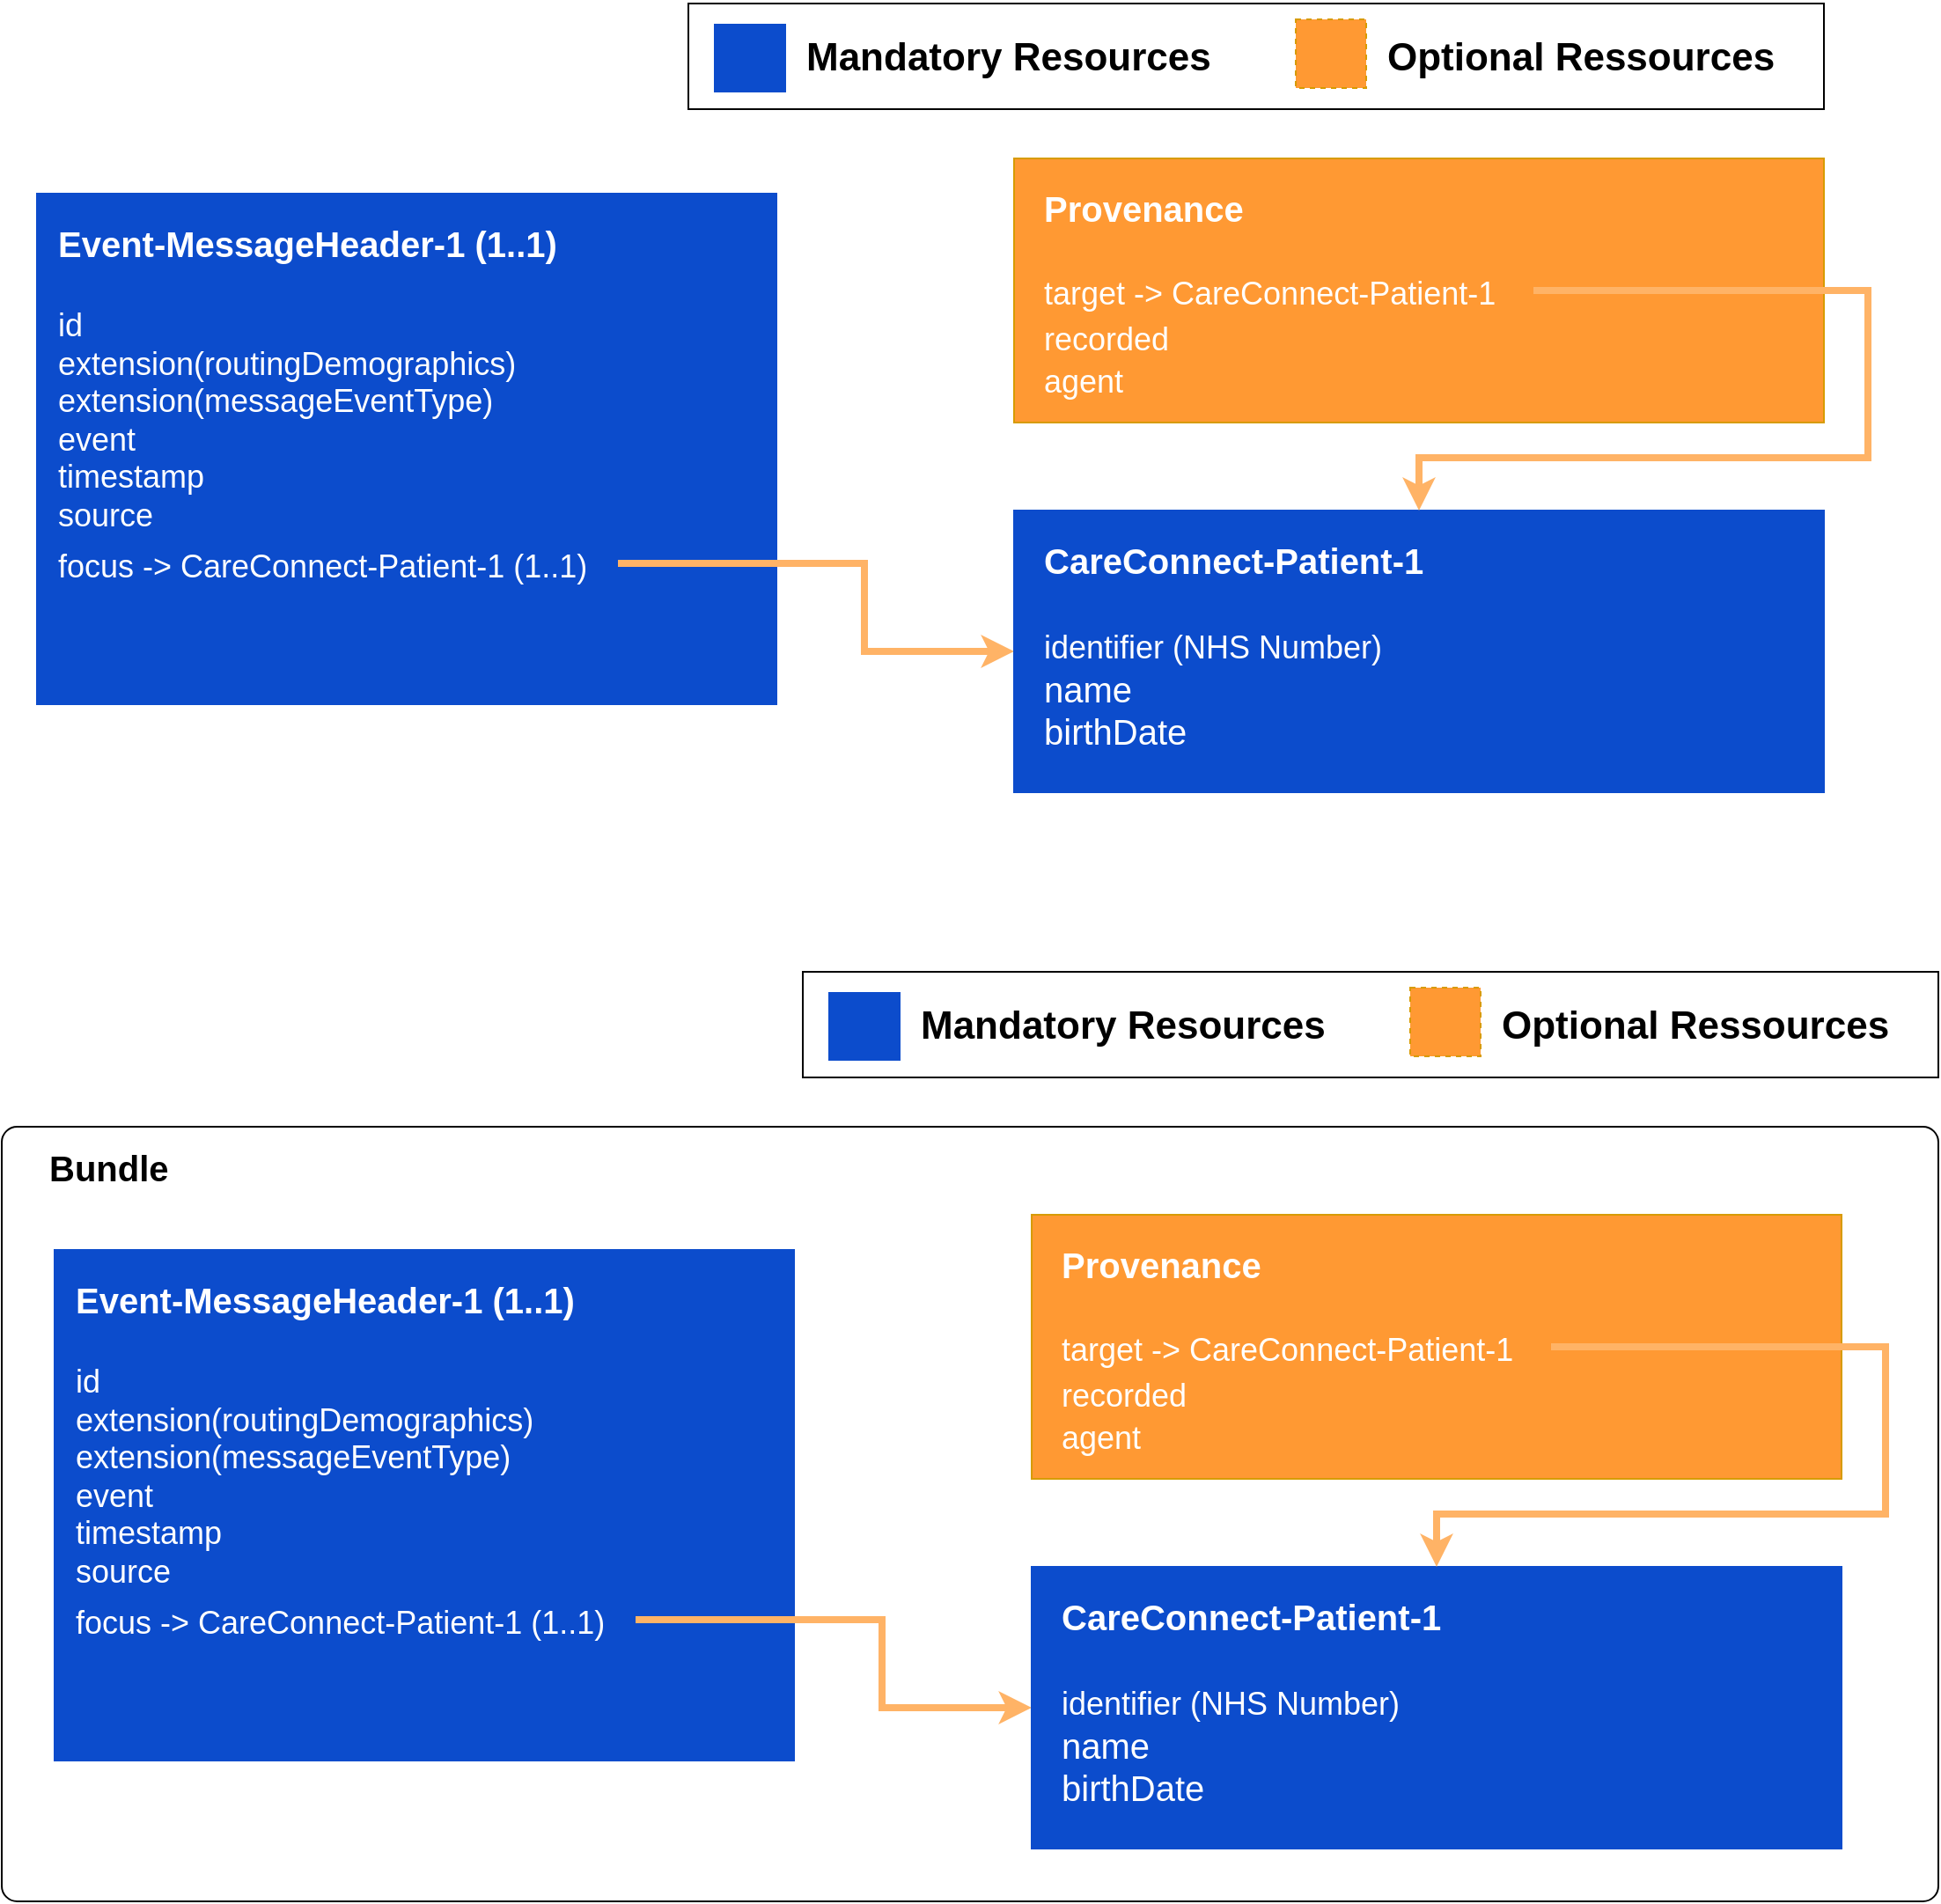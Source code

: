 <mxfile version="13.6.2" type="device"><diagram id="b6cc2b64-dc74-26d6-7d0d-ee15ff615bd6" name="Page-1"><mxGraphModel dx="1673" dy="979" grid="1" gridSize="10" guides="1" tooltips="1" connect="1" arrows="1" fold="1" page="1" pageScale="1" pageWidth="850" pageHeight="1100" background="#ffffff" math="0" shadow="0"><root><mxCell id="0"/><mxCell id="1" parent="0"/><mxCell id="SnMZFQNlkm9HARNQfOUu-14" value="Bundle" style="rounded=1;whiteSpace=wrap;html=1;arcSize=2;spacingTop=5;spacingLeft=25;verticalAlign=top;align=left;fontSize=20;fontStyle=1" vertex="1" parent="1"><mxGeometry x="300" y="1020" width="1100" height="440" as="geometry"/></mxCell><mxCell id="tlgR0EKRQ9yQIr35-QMX-92" value="" style="rounded=0;whiteSpace=wrap;html=1;strokeColor=#000000;strokeWidth=1;fillColor=none;gradientColor=none;fontSize=90;fontColor=#000000;align=left;" parent="1" vertex="1"><mxGeometry x="690" y="382" width="645" height="60" as="geometry"/></mxCell><mxCell id="tlgR0EKRQ9yQIr35-QMX-93" value="&lt;br style=&quot;font-size: 20px&quot;&gt;" style="rounded=0;whiteSpace=wrap;html=1;fillColor=#FF9933;fontColor=#000000;verticalAlign=top;align=left;fontSize=20;spacingLeft=10;spacingTop=10;spacingBottom=10;spacingRight=10;fontStyle=1;gradientDirection=east;dashed=1;strokeColor=#D79B00;" parent="1" vertex="1"><mxGeometry x="1035" y="391" width="40" height="39" as="geometry"/></mxCell><mxCell id="tlgR0EKRQ9yQIr35-QMX-94" value="&lt;br style=&quot;font-size: 20px&quot;&gt;" style="rounded=0;whiteSpace=wrap;html=1;fillColor=#0C4CCC;strokeColor=#0C4CCC;fontColor=#FFFFFF;verticalAlign=top;align=left;fontSize=20;spacingLeft=10;spacingTop=10;spacingBottom=10;spacingRight=10;fontStyle=1" parent="1" vertex="1"><mxGeometry x="705" y="394" width="40" height="38" as="geometry"/></mxCell><mxCell id="tlgR0EKRQ9yQIr35-QMX-95" value="Optional Ressources" style="text;html=1;strokeColor=none;fillColor=none;align=left;verticalAlign=middle;whiteSpace=wrap;rounded=0;dashed=1;fontSize=22;fontColor=#000000;fontStyle=1" parent="1" vertex="1"><mxGeometry x="1085" y="380" width="245" height="65" as="geometry"/></mxCell><mxCell id="tlgR0EKRQ9yQIr35-QMX-96" value="&lt;div style=&quot;text-align: left&quot;&gt;&lt;span&gt;Mandatory Resources&lt;/span&gt;&lt;/div&gt;" style="text;html=1;strokeColor=none;fillColor=none;align=left;verticalAlign=middle;whiteSpace=wrap;rounded=0;dashed=1;fontSize=22;fontColor=#000000;fontStyle=1" parent="1" vertex="1"><mxGeometry x="755" y="380" width="245" height="65" as="geometry"/></mxCell><mxCell id="tlgR0EKRQ9yQIr35-QMX-97" value="Event-MessageHeader-1 (1..1)" style="rounded=0;whiteSpace=wrap;html=1;fillColor=#0C4CCC;strokeColor=#0C4CCC;fontColor=#FFFFFF;verticalAlign=top;align=left;fontSize=20;spacingLeft=10;spacingTop=10;spacingBottom=10;spacingRight=10;fontStyle=1" parent="1" vertex="1"><mxGeometry x="320" y="490" width="420" height="290" as="geometry"/></mxCell><mxCell id="tlgR0EKRQ9yQIr35-QMX-98" style="edgeStyle=orthogonalEdgeStyle;rounded=0;orthogonalLoop=1;jettySize=auto;html=1;entryX=0;entryY=0.5;entryDx=0;entryDy=0;fillColor=#fff2cc;strokeColor=#FFB366;strokeWidth=4;exitX=1;exitY=0.5;exitDx=0;exitDy=0;" parent="1" source="tlgR0EKRQ9yQIr35-QMX-99" target="tlgR0EKRQ9yQIr35-QMX-100" edge="1"><mxGeometry relative="1" as="geometry"><Array as="points"><mxPoint x="790" y="700"/><mxPoint x="790" y="750"/></Array><mxPoint x="490" y="448" as="sourcePoint"/></mxGeometry></mxCell><mxCell id="tlgR0EKRQ9yQIr35-QMX-99" value="focus -&amp;gt; CareConnect-Patient-1 (1..1)" style="text;html=1;fontSize=18;fontColor=#FFFFFF;" parent="1" vertex="1"><mxGeometry x="330" y="685" width="320" height="30" as="geometry"/></mxCell><mxCell id="tlgR0EKRQ9yQIr35-QMX-100" value="CareConnect-Patient-1&lt;br&gt;&lt;br&gt;&lt;span style=&quot;font-size: 18px ; font-weight: 400&quot;&gt;identifier (NHS Number)&lt;br&gt;&lt;/span&gt;&lt;span style=&quot;font-weight: 400&quot;&gt;name&lt;br&gt;birthDate&lt;br&gt;&lt;/span&gt;" style="rounded=0;whiteSpace=wrap;html=1;fillColor=#0C4CCC;strokeColor=#0C4CCC;fontColor=#FFFFFF;verticalAlign=top;align=left;fontSize=20;spacingLeft=15;spacingTop=10;spacingBottom=10;spacingRight=10;fontStyle=1" parent="1" vertex="1"><mxGeometry x="875" y="670" width="460" height="160" as="geometry"/></mxCell><mxCell id="tlgR0EKRQ9yQIr35-QMX-101" value="id&lt;br&gt;extension(routingDemographics)&lt;br&gt;extension(messageEventType)&lt;br&gt;event&lt;br&gt;timestamp&lt;br&gt;source" style="text;html=1;fontSize=18;fontColor=#FFFFFF;" parent="1" vertex="1"><mxGeometry x="330" y="547.5" width="370" height="137.5" as="geometry"/></mxCell><mxCell id="PFK6K5AhQtcxu3OAmci9-1" value="Provenance&lt;br&gt;&lt;br&gt;&lt;span style=&quot;font-size: 18px ; font-weight: 400&quot;&gt;&lt;br&gt;recorded&lt;br&gt;agent&lt;/span&gt;&lt;span style=&quot;font-weight: 400&quot;&gt;&lt;br&gt;&lt;/span&gt;" style="rounded=0;whiteSpace=wrap;html=1;fontColor=#FFFFFF;verticalAlign=top;align=left;fontSize=20;spacingLeft=15;spacingTop=10;spacingBottom=10;spacingRight=10;fontStyle=1;fillColor=#FF9933;strokeColor=#D79B00;" parent="1" vertex="1"><mxGeometry x="875" y="470" width="460" height="150" as="geometry"/></mxCell><mxCell id="PFK6K5AhQtcxu3OAmci9-4" style="edgeStyle=orthogonalEdgeStyle;rounded=0;orthogonalLoop=1;jettySize=auto;html=1;exitX=1;exitY=0.5;exitDx=0;exitDy=0;fillColor=#dae8fc;strokeColor=#FFB366;strokeWidth=4;" parent="1" source="PFK6K5AhQtcxu3OAmci9-2" target="tlgR0EKRQ9yQIr35-QMX-100" edge="1"><mxGeometry relative="1" as="geometry"><Array as="points"><mxPoint x="1360" y="545"/><mxPoint x="1360" y="640"/><mxPoint x="1105" y="640"/></Array></mxGeometry></mxCell><mxCell id="PFK6K5AhQtcxu3OAmci9-2" value="target -&amp;gt; CareConnect-Patient-1" style="text;html=1;fontSize=18;fontColor=#FFFFFF;" parent="1" vertex="1"><mxGeometry x="890" y="530" width="280" height="30" as="geometry"/></mxCell><mxCell id="SnMZFQNlkm9HARNQfOUu-1" value="" style="rounded=0;whiteSpace=wrap;html=1;strokeColor=#000000;strokeWidth=1;fillColor=none;gradientColor=none;fontSize=90;fontColor=#000000;align=left;" vertex="1" parent="1"><mxGeometry x="755" y="932" width="645" height="60" as="geometry"/></mxCell><mxCell id="SnMZFQNlkm9HARNQfOUu-2" value="&lt;br style=&quot;font-size: 20px&quot;&gt;" style="rounded=0;whiteSpace=wrap;html=1;fillColor=#FF9933;fontColor=#000000;verticalAlign=top;align=left;fontSize=20;spacingLeft=10;spacingTop=10;spacingBottom=10;spacingRight=10;fontStyle=1;gradientDirection=east;dashed=1;strokeColor=#D79B00;" vertex="1" parent="1"><mxGeometry x="1100" y="941" width="40" height="39" as="geometry"/></mxCell><mxCell id="SnMZFQNlkm9HARNQfOUu-3" value="&lt;br style=&quot;font-size: 20px&quot;&gt;" style="rounded=0;whiteSpace=wrap;html=1;fillColor=#0C4CCC;strokeColor=#0C4CCC;fontColor=#FFFFFF;verticalAlign=top;align=left;fontSize=20;spacingLeft=10;spacingTop=10;spacingBottom=10;spacingRight=10;fontStyle=1" vertex="1" parent="1"><mxGeometry x="770" y="944" width="40" height="38" as="geometry"/></mxCell><mxCell id="SnMZFQNlkm9HARNQfOUu-4" value="Optional Ressources" style="text;html=1;strokeColor=none;fillColor=none;align=left;verticalAlign=middle;whiteSpace=wrap;rounded=0;dashed=1;fontSize=22;fontColor=#000000;fontStyle=1" vertex="1" parent="1"><mxGeometry x="1150" y="930" width="245" height="65" as="geometry"/></mxCell><mxCell id="SnMZFQNlkm9HARNQfOUu-5" value="&lt;div style=&quot;text-align: left&quot;&gt;&lt;span&gt;Mandatory Resources&lt;/span&gt;&lt;/div&gt;" style="text;html=1;strokeColor=none;fillColor=none;align=left;verticalAlign=middle;whiteSpace=wrap;rounded=0;dashed=1;fontSize=22;fontColor=#000000;fontStyle=1" vertex="1" parent="1"><mxGeometry x="820" y="930" width="245" height="65" as="geometry"/></mxCell><mxCell id="SnMZFQNlkm9HARNQfOUu-6" value="Event-MessageHeader-1 (1..1)" style="rounded=0;whiteSpace=wrap;html=1;fillColor=#0C4CCC;strokeColor=#0C4CCC;fontColor=#FFFFFF;verticalAlign=top;align=left;fontSize=20;spacingLeft=10;spacingTop=10;spacingBottom=10;spacingRight=10;fontStyle=1" vertex="1" parent="1"><mxGeometry x="330" y="1090" width="420" height="290" as="geometry"/></mxCell><mxCell id="SnMZFQNlkm9HARNQfOUu-7" style="edgeStyle=orthogonalEdgeStyle;rounded=0;orthogonalLoop=1;jettySize=auto;html=1;entryX=0;entryY=0.5;entryDx=0;entryDy=0;fillColor=#fff2cc;strokeColor=#FFB366;strokeWidth=4;exitX=1;exitY=0.5;exitDx=0;exitDy=0;" edge="1" parent="1" source="SnMZFQNlkm9HARNQfOUu-8" target="SnMZFQNlkm9HARNQfOUu-9"><mxGeometry relative="1" as="geometry"><Array as="points"><mxPoint x="800" y="1300"/><mxPoint x="800" y="1350"/></Array><mxPoint x="500" y="1048" as="sourcePoint"/></mxGeometry></mxCell><mxCell id="SnMZFQNlkm9HARNQfOUu-8" value="focus -&amp;gt; CareConnect-Patient-1 (1..1)" style="text;html=1;fontSize=18;fontColor=#FFFFFF;" vertex="1" parent="1"><mxGeometry x="340" y="1285" width="320" height="30" as="geometry"/></mxCell><mxCell id="SnMZFQNlkm9HARNQfOUu-9" value="CareConnect-Patient-1&lt;br&gt;&lt;br&gt;&lt;span style=&quot;font-size: 18px ; font-weight: 400&quot;&gt;identifier (NHS Number)&lt;br&gt;&lt;/span&gt;&lt;span style=&quot;font-weight: 400&quot;&gt;name&lt;br&gt;birthDate&lt;br&gt;&lt;/span&gt;" style="rounded=0;whiteSpace=wrap;html=1;fillColor=#0C4CCC;strokeColor=#0C4CCC;fontColor=#FFFFFF;verticalAlign=top;align=left;fontSize=20;spacingLeft=15;spacingTop=10;spacingBottom=10;spacingRight=10;fontStyle=1" vertex="1" parent="1"><mxGeometry x="885" y="1270" width="460" height="160" as="geometry"/></mxCell><mxCell id="SnMZFQNlkm9HARNQfOUu-10" value="id&lt;br&gt;extension(routingDemographics)&lt;br&gt;extension(messageEventType)&lt;br&gt;event&lt;br&gt;timestamp&lt;br&gt;source" style="text;html=1;fontSize=18;fontColor=#FFFFFF;" vertex="1" parent="1"><mxGeometry x="340" y="1147.5" width="370" height="137.5" as="geometry"/></mxCell><mxCell id="SnMZFQNlkm9HARNQfOUu-11" value="Provenance&lt;br&gt;&lt;br&gt;&lt;span style=&quot;font-size: 18px ; font-weight: 400&quot;&gt;&lt;br&gt;recorded&lt;br&gt;agent&lt;/span&gt;&lt;span style=&quot;font-weight: 400&quot;&gt;&lt;br&gt;&lt;/span&gt;" style="rounded=0;whiteSpace=wrap;html=1;fontColor=#FFFFFF;verticalAlign=top;align=left;fontSize=20;spacingLeft=15;spacingTop=10;spacingBottom=10;spacingRight=10;fontStyle=1;fillColor=#FF9933;strokeColor=#D79B00;" vertex="1" parent="1"><mxGeometry x="885" y="1070" width="460" height="150" as="geometry"/></mxCell><mxCell id="SnMZFQNlkm9HARNQfOUu-12" style="edgeStyle=orthogonalEdgeStyle;rounded=0;orthogonalLoop=1;jettySize=auto;html=1;exitX=1;exitY=0.5;exitDx=0;exitDy=0;fillColor=#dae8fc;strokeColor=#FFB366;strokeWidth=4;" edge="1" parent="1" source="SnMZFQNlkm9HARNQfOUu-13" target="SnMZFQNlkm9HARNQfOUu-9"><mxGeometry relative="1" as="geometry"><Array as="points"><mxPoint x="1370" y="1145"/><mxPoint x="1370" y="1240"/><mxPoint x="1115" y="1240"/></Array></mxGeometry></mxCell><mxCell id="SnMZFQNlkm9HARNQfOUu-13" value="target -&amp;gt; CareConnect-Patient-1" style="text;html=1;fontSize=18;fontColor=#FFFFFF;" vertex="1" parent="1"><mxGeometry x="900" y="1130" width="280" height="30" as="geometry"/></mxCell></root></mxGraphModel></diagram></mxfile>